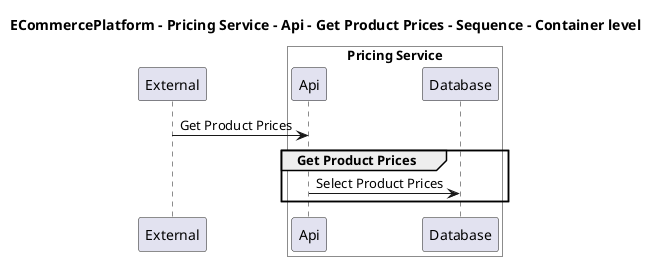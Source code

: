 @startuml

title ECommercePlatform - Pricing Service - Api - Get Product Prices - Sequence - Container level

participant "External" as C4InterFlow.SoftwareSystems.ExternalSystem

box "Pricing Service" #White
    participant "Api" as ECommercePlatform.SoftwareSystems.PricingService.Containers.Api
    participant "Database" as ECommercePlatform.SoftwareSystems.PricingService.Containers.Database
end box


C4InterFlow.SoftwareSystems.ExternalSystem -> ECommercePlatform.SoftwareSystems.PricingService.Containers.Api : Get Product Prices
group Get Product Prices
ECommercePlatform.SoftwareSystems.PricingService.Containers.Api -> ECommercePlatform.SoftwareSystems.PricingService.Containers.Database : Select Product Prices
end


@enduml
